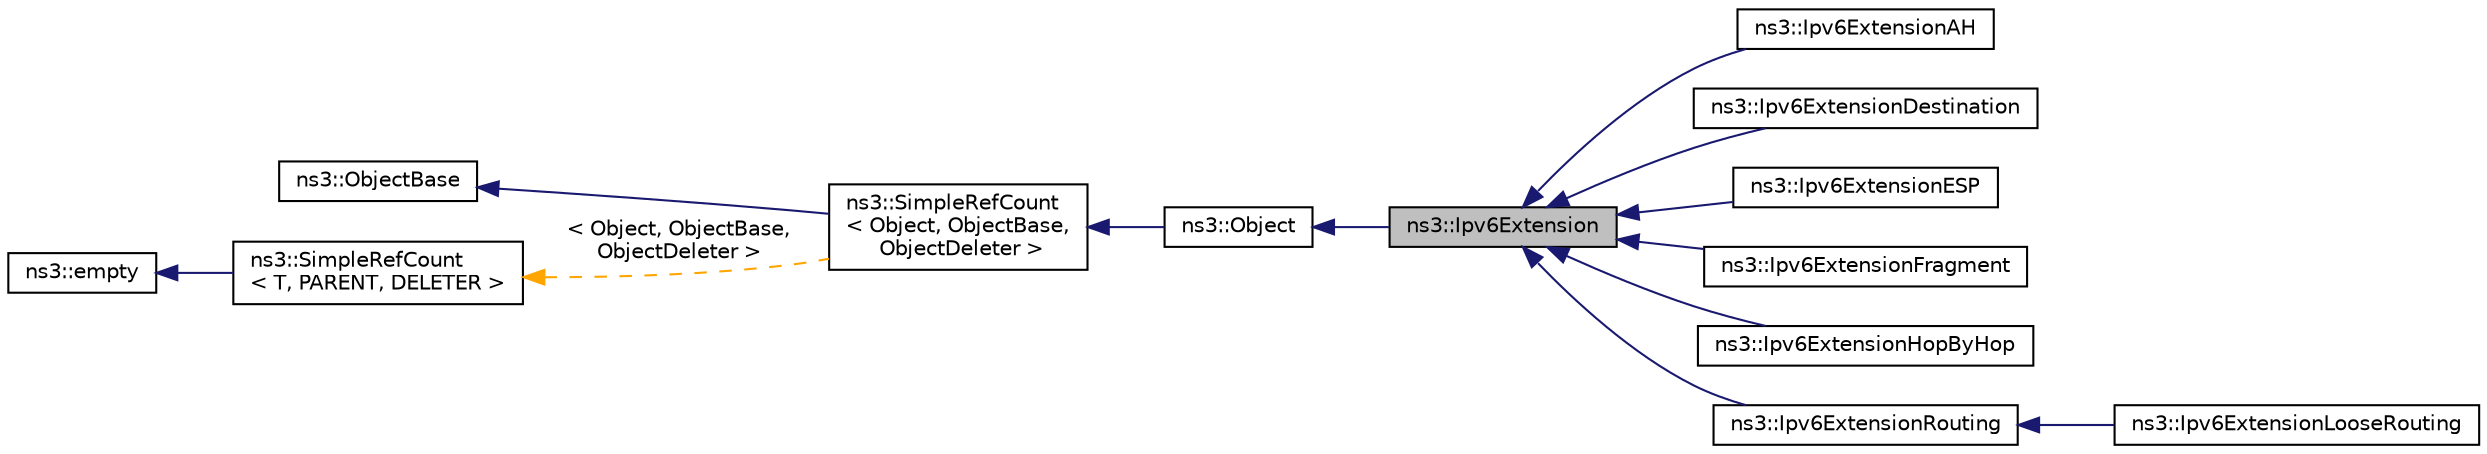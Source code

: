 digraph "ns3::Ipv6Extension"
{
 // LATEX_PDF_SIZE
  edge [fontname="Helvetica",fontsize="10",labelfontname="Helvetica",labelfontsize="10"];
  node [fontname="Helvetica",fontsize="10",shape=record];
  rankdir="LR";
  Node1 [label="ns3::Ipv6Extension",height=0.2,width=0.4,color="black", fillcolor="grey75", style="filled", fontcolor="black",tooltip="IPv6 Extension base If you want to implement a new IPv6 extension, all you have to do is implement a ..."];
  Node2 -> Node1 [dir="back",color="midnightblue",fontsize="10",style="solid",fontname="Helvetica"];
  Node2 [label="ns3::Object",height=0.2,width=0.4,color="black", fillcolor="white", style="filled",URL="$classns3_1_1_object.html",tooltip="A base class which provides memory management and object aggregation."];
  Node3 -> Node2 [dir="back",color="midnightblue",fontsize="10",style="solid",fontname="Helvetica"];
  Node3 [label="ns3::SimpleRefCount\l\< Object, ObjectBase,\l ObjectDeleter \>",height=0.2,width=0.4,color="black", fillcolor="white", style="filled",URL="$classns3_1_1_simple_ref_count.html",tooltip=" "];
  Node4 -> Node3 [dir="back",color="midnightblue",fontsize="10",style="solid",fontname="Helvetica"];
  Node4 [label="ns3::ObjectBase",height=0.2,width=0.4,color="black", fillcolor="white", style="filled",URL="$classns3_1_1_object_base.html",tooltip="Anchor the ns-3 type and attribute system."];
  Node5 -> Node3 [dir="back",color="orange",fontsize="10",style="dashed",label=" \< Object, ObjectBase,\l ObjectDeleter \>" ,fontname="Helvetica"];
  Node5 [label="ns3::SimpleRefCount\l\< T, PARENT, DELETER \>",height=0.2,width=0.4,color="black", fillcolor="white", style="filled",URL="$classns3_1_1_simple_ref_count.html",tooltip="A template-based reference counting class."];
  Node6 -> Node5 [dir="back",color="midnightblue",fontsize="10",style="solid",fontname="Helvetica"];
  Node6 [label="ns3::empty",height=0.2,width=0.4,color="black", fillcolor="white", style="filled",URL="$classns3_1_1empty.html",tooltip="make Callback use a separate empty type"];
  Node1 -> Node7 [dir="back",color="midnightblue",fontsize="10",style="solid",fontname="Helvetica"];
  Node7 [label="ns3::Ipv6ExtensionAH",height=0.2,width=0.4,color="black", fillcolor="white", style="filled",URL="$classns3_1_1_ipv6_extension_a_h.html",tooltip="IPv6 Extension AH (Authentication Header)"];
  Node1 -> Node8 [dir="back",color="midnightblue",fontsize="10",style="solid",fontname="Helvetica"];
  Node8 [label="ns3::Ipv6ExtensionDestination",height=0.2,width=0.4,color="black", fillcolor="white", style="filled",URL="$classns3_1_1_ipv6_extension_destination.html",tooltip="IPv6 Extension Destination."];
  Node1 -> Node9 [dir="back",color="midnightblue",fontsize="10",style="solid",fontname="Helvetica"];
  Node9 [label="ns3::Ipv6ExtensionESP",height=0.2,width=0.4,color="black", fillcolor="white", style="filled",URL="$classns3_1_1_ipv6_extension_e_s_p.html",tooltip="IPv6 Extension ESP (Encapsulating Security Payload)"];
  Node1 -> Node10 [dir="back",color="midnightblue",fontsize="10",style="solid",fontname="Helvetica"];
  Node10 [label="ns3::Ipv6ExtensionFragment",height=0.2,width=0.4,color="black", fillcolor="white", style="filled",URL="$classns3_1_1_ipv6_extension_fragment.html",tooltip="IPv6 Extension Fragment."];
  Node1 -> Node11 [dir="back",color="midnightblue",fontsize="10",style="solid",fontname="Helvetica"];
  Node11 [label="ns3::Ipv6ExtensionHopByHop",height=0.2,width=0.4,color="black", fillcolor="white", style="filled",URL="$classns3_1_1_ipv6_extension_hop_by_hop.html",tooltip="IPv6 Extension \"Hop By Hop\"."];
  Node1 -> Node12 [dir="back",color="midnightblue",fontsize="10",style="solid",fontname="Helvetica"];
  Node12 [label="ns3::Ipv6ExtensionRouting",height=0.2,width=0.4,color="black", fillcolor="white", style="filled",URL="$classns3_1_1_ipv6_extension_routing.html",tooltip="IPv6 Extension Routing."];
  Node12 -> Node13 [dir="back",color="midnightblue",fontsize="10",style="solid",fontname="Helvetica"];
  Node13 [label="ns3::Ipv6ExtensionLooseRouting",height=0.2,width=0.4,color="black", fillcolor="white", style="filled",URL="$classns3_1_1_ipv6_extension_loose_routing.html",tooltip="IPv6 Extension Loose Routing."];
}
